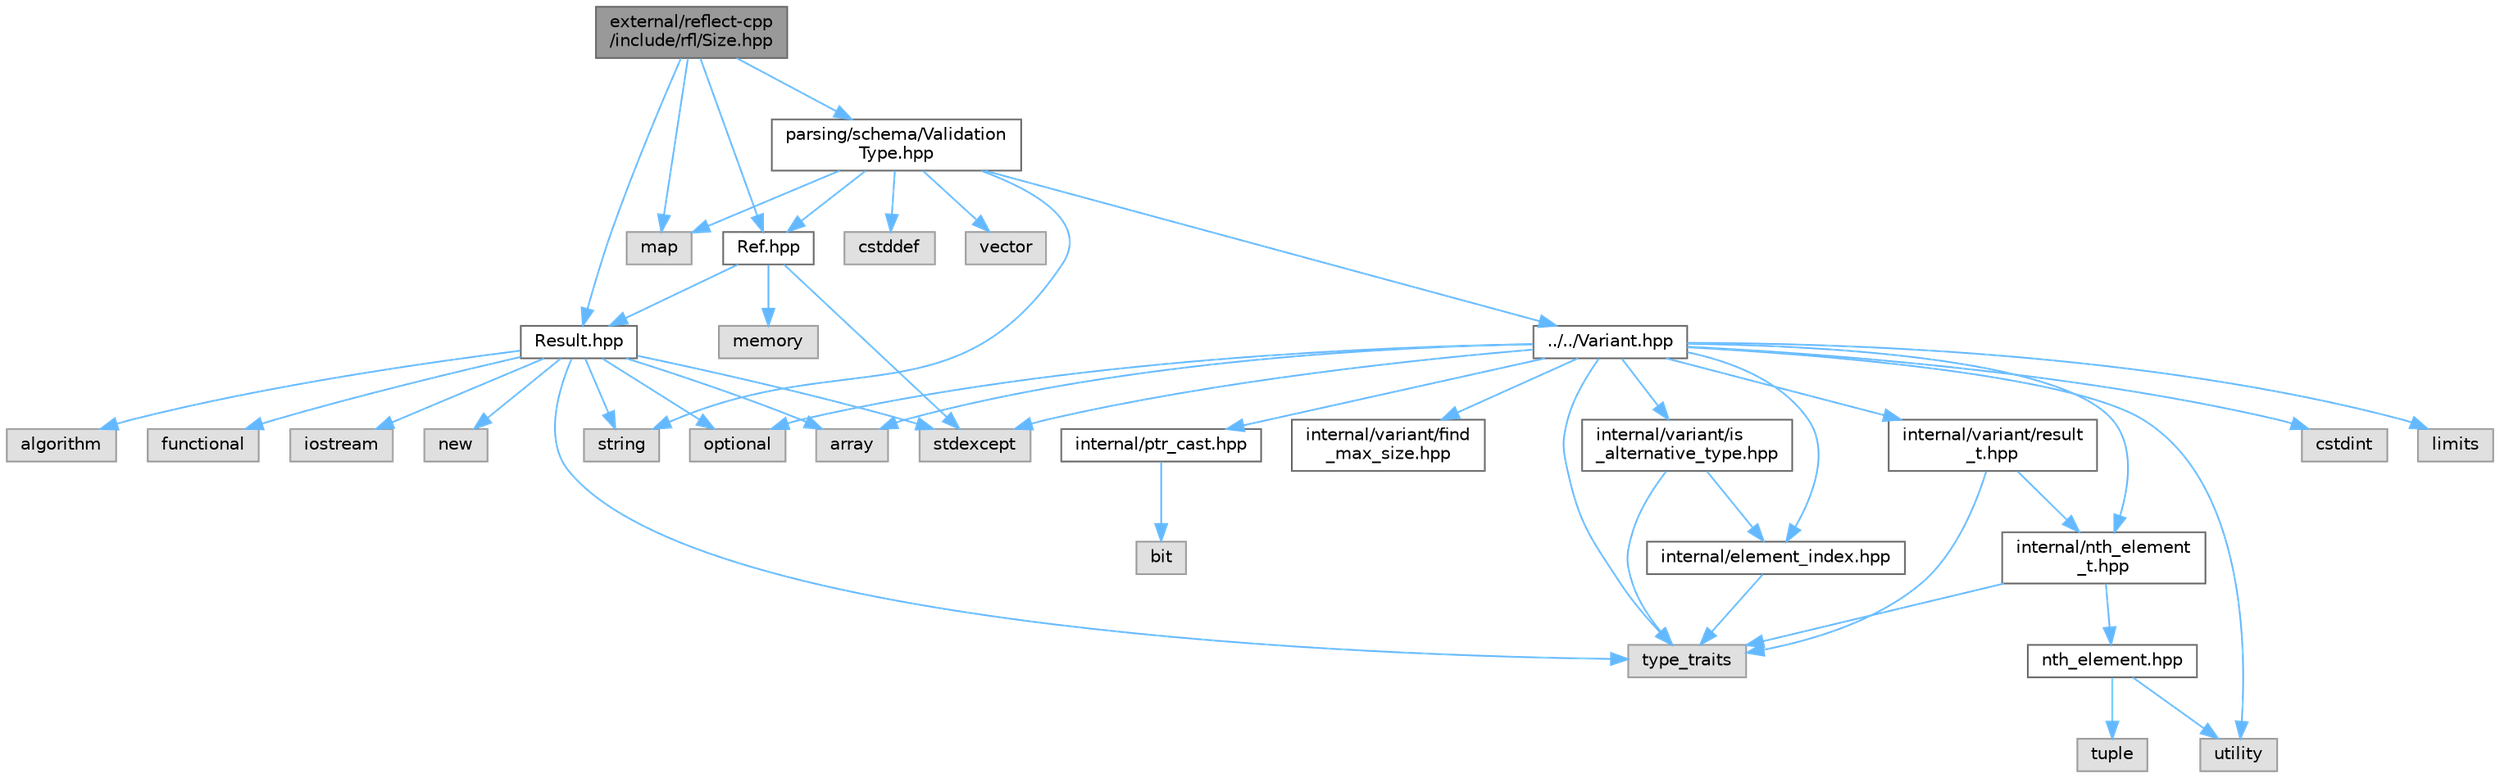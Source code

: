digraph "external/reflect-cpp/include/rfl/Size.hpp"
{
 // LATEX_PDF_SIZE
  bgcolor="transparent";
  edge [fontname=Helvetica,fontsize=10,labelfontname=Helvetica,labelfontsize=10];
  node [fontname=Helvetica,fontsize=10,shape=box,height=0.2,width=0.4];
  Node1 [id="Node000001",label="external/reflect-cpp\l/include/rfl/Size.hpp",height=0.2,width=0.4,color="gray40", fillcolor="grey60", style="filled", fontcolor="black",tooltip=" "];
  Node1 -> Node2 [id="edge1_Node000001_Node000002",color="steelblue1",style="solid",tooltip=" "];
  Node2 [id="Node000002",label="map",height=0.2,width=0.4,color="grey60", fillcolor="#E0E0E0", style="filled",tooltip=" "];
  Node1 -> Node3 [id="edge2_Node000001_Node000003",color="steelblue1",style="solid",tooltip=" "];
  Node3 [id="Node000003",label="Ref.hpp",height=0.2,width=0.4,color="grey40", fillcolor="white", style="filled",URL="$_ref_8hpp.html",tooltip=" "];
  Node3 -> Node4 [id="edge3_Node000003_Node000004",color="steelblue1",style="solid",tooltip=" "];
  Node4 [id="Node000004",label="memory",height=0.2,width=0.4,color="grey60", fillcolor="#E0E0E0", style="filled",tooltip=" "];
  Node3 -> Node5 [id="edge4_Node000003_Node000005",color="steelblue1",style="solid",tooltip=" "];
  Node5 [id="Node000005",label="stdexcept",height=0.2,width=0.4,color="grey60", fillcolor="#E0E0E0", style="filled",tooltip=" "];
  Node3 -> Node6 [id="edge5_Node000003_Node000006",color="steelblue1",style="solid",tooltip=" "];
  Node6 [id="Node000006",label="Result.hpp",height=0.2,width=0.4,color="grey40", fillcolor="white", style="filled",URL="$_result_8hpp.html",tooltip=" "];
  Node6 -> Node7 [id="edge6_Node000006_Node000007",color="steelblue1",style="solid",tooltip=" "];
  Node7 [id="Node000007",label="algorithm",height=0.2,width=0.4,color="grey60", fillcolor="#E0E0E0", style="filled",tooltip=" "];
  Node6 -> Node8 [id="edge7_Node000006_Node000008",color="steelblue1",style="solid",tooltip=" "];
  Node8 [id="Node000008",label="array",height=0.2,width=0.4,color="grey60", fillcolor="#E0E0E0", style="filled",tooltip=" "];
  Node6 -> Node9 [id="edge8_Node000006_Node000009",color="steelblue1",style="solid",tooltip=" "];
  Node9 [id="Node000009",label="functional",height=0.2,width=0.4,color="grey60", fillcolor="#E0E0E0", style="filled",tooltip=" "];
  Node6 -> Node10 [id="edge9_Node000006_Node000010",color="steelblue1",style="solid",tooltip=" "];
  Node10 [id="Node000010",label="iostream",height=0.2,width=0.4,color="grey60", fillcolor="#E0E0E0", style="filled",tooltip=" "];
  Node6 -> Node11 [id="edge10_Node000006_Node000011",color="steelblue1",style="solid",tooltip=" "];
  Node11 [id="Node000011",label="new",height=0.2,width=0.4,color="grey60", fillcolor="#E0E0E0", style="filled",tooltip=" "];
  Node6 -> Node12 [id="edge11_Node000006_Node000012",color="steelblue1",style="solid",tooltip=" "];
  Node12 [id="Node000012",label="optional",height=0.2,width=0.4,color="grey60", fillcolor="#E0E0E0", style="filled",tooltip=" "];
  Node6 -> Node5 [id="edge12_Node000006_Node000005",color="steelblue1",style="solid",tooltip=" "];
  Node6 -> Node13 [id="edge13_Node000006_Node000013",color="steelblue1",style="solid",tooltip=" "];
  Node13 [id="Node000013",label="string",height=0.2,width=0.4,color="grey60", fillcolor="#E0E0E0", style="filled",tooltip=" "];
  Node6 -> Node14 [id="edge14_Node000006_Node000014",color="steelblue1",style="solid",tooltip=" "];
  Node14 [id="Node000014",label="type_traits",height=0.2,width=0.4,color="grey60", fillcolor="#E0E0E0", style="filled",tooltip=" "];
  Node1 -> Node6 [id="edge15_Node000001_Node000006",color="steelblue1",style="solid",tooltip=" "];
  Node1 -> Node15 [id="edge16_Node000001_Node000015",color="steelblue1",style="solid",tooltip=" "];
  Node15 [id="Node000015",label="parsing/schema/Validation\lType.hpp",height=0.2,width=0.4,color="grey40", fillcolor="white", style="filled",URL="$_validation_type_8hpp.html",tooltip=" "];
  Node15 -> Node16 [id="edge17_Node000015_Node000016",color="steelblue1",style="solid",tooltip=" "];
  Node16 [id="Node000016",label="cstddef",height=0.2,width=0.4,color="grey60", fillcolor="#E0E0E0", style="filled",tooltip=" "];
  Node15 -> Node2 [id="edge18_Node000015_Node000002",color="steelblue1",style="solid",tooltip=" "];
  Node15 -> Node13 [id="edge19_Node000015_Node000013",color="steelblue1",style="solid",tooltip=" "];
  Node15 -> Node17 [id="edge20_Node000015_Node000017",color="steelblue1",style="solid",tooltip=" "];
  Node17 [id="Node000017",label="vector",height=0.2,width=0.4,color="grey60", fillcolor="#E0E0E0", style="filled",tooltip=" "];
  Node15 -> Node3 [id="edge21_Node000015_Node000003",color="steelblue1",style="solid",tooltip=" "];
  Node15 -> Node18 [id="edge22_Node000015_Node000018",color="steelblue1",style="solid",tooltip=" "];
  Node18 [id="Node000018",label="../../Variant.hpp",height=0.2,width=0.4,color="grey40", fillcolor="white", style="filled",URL="$_variant_8hpp.html",tooltip=" "];
  Node18 -> Node8 [id="edge23_Node000018_Node000008",color="steelblue1",style="solid",tooltip=" "];
  Node18 -> Node19 [id="edge24_Node000018_Node000019",color="steelblue1",style="solid",tooltip=" "];
  Node19 [id="Node000019",label="cstdint",height=0.2,width=0.4,color="grey60", fillcolor="#E0E0E0", style="filled",tooltip=" "];
  Node18 -> Node20 [id="edge25_Node000018_Node000020",color="steelblue1",style="solid",tooltip=" "];
  Node20 [id="Node000020",label="limits",height=0.2,width=0.4,color="grey60", fillcolor="#E0E0E0", style="filled",tooltip=" "];
  Node18 -> Node12 [id="edge26_Node000018_Node000012",color="steelblue1",style="solid",tooltip=" "];
  Node18 -> Node5 [id="edge27_Node000018_Node000005",color="steelblue1",style="solid",tooltip=" "];
  Node18 -> Node14 [id="edge28_Node000018_Node000014",color="steelblue1",style="solid",tooltip=" "];
  Node18 -> Node21 [id="edge29_Node000018_Node000021",color="steelblue1",style="solid",tooltip=" "];
  Node21 [id="Node000021",label="utility",height=0.2,width=0.4,color="grey60", fillcolor="#E0E0E0", style="filled",tooltip=" "];
  Node18 -> Node22 [id="edge30_Node000018_Node000022",color="steelblue1",style="solid",tooltip=" "];
  Node22 [id="Node000022",label="internal/element_index.hpp",height=0.2,width=0.4,color="grey40", fillcolor="white", style="filled",URL="$element__index_8hpp.html",tooltip=" "];
  Node22 -> Node14 [id="edge31_Node000022_Node000014",color="steelblue1",style="solid",tooltip=" "];
  Node18 -> Node23 [id="edge32_Node000018_Node000023",color="steelblue1",style="solid",tooltip=" "];
  Node23 [id="Node000023",label="internal/nth_element\l_t.hpp",height=0.2,width=0.4,color="grey40", fillcolor="white", style="filled",URL="$nth__element__t_8hpp.html",tooltip=" "];
  Node23 -> Node14 [id="edge33_Node000023_Node000014",color="steelblue1",style="solid",tooltip=" "];
  Node23 -> Node24 [id="edge34_Node000023_Node000024",color="steelblue1",style="solid",tooltip=" "];
  Node24 [id="Node000024",label="nth_element.hpp",height=0.2,width=0.4,color="grey40", fillcolor="white", style="filled",URL="$nth__element_8hpp.html",tooltip=" "];
  Node24 -> Node25 [id="edge35_Node000024_Node000025",color="steelblue1",style="solid",tooltip=" "];
  Node25 [id="Node000025",label="tuple",height=0.2,width=0.4,color="grey60", fillcolor="#E0E0E0", style="filled",tooltip=" "];
  Node24 -> Node21 [id="edge36_Node000024_Node000021",color="steelblue1",style="solid",tooltip=" "];
  Node18 -> Node26 [id="edge37_Node000018_Node000026",color="steelblue1",style="solid",tooltip=" "];
  Node26 [id="Node000026",label="internal/variant/find\l_max_size.hpp",height=0.2,width=0.4,color="grey40", fillcolor="white", style="filled",URL="$find__max__size_8hpp.html",tooltip=" "];
  Node18 -> Node27 [id="edge38_Node000018_Node000027",color="steelblue1",style="solid",tooltip=" "];
  Node27 [id="Node000027",label="internal/variant/is\l_alternative_type.hpp",height=0.2,width=0.4,color="grey40", fillcolor="white", style="filled",URL="$is__alternative__type_8hpp.html",tooltip=" "];
  Node27 -> Node14 [id="edge39_Node000027_Node000014",color="steelblue1",style="solid",tooltip=" "];
  Node27 -> Node22 [id="edge40_Node000027_Node000022",color="steelblue1",style="solid",tooltip=" "];
  Node18 -> Node28 [id="edge41_Node000018_Node000028",color="steelblue1",style="solid",tooltip=" "];
  Node28 [id="Node000028",label="internal/variant/result\l_t.hpp",height=0.2,width=0.4,color="grey40", fillcolor="white", style="filled",URL="$result__t_8hpp.html",tooltip=" "];
  Node28 -> Node14 [id="edge42_Node000028_Node000014",color="steelblue1",style="solid",tooltip=" "];
  Node28 -> Node23 [id="edge43_Node000028_Node000023",color="steelblue1",style="solid",tooltip=" "];
  Node18 -> Node29 [id="edge44_Node000018_Node000029",color="steelblue1",style="solid",tooltip=" "];
  Node29 [id="Node000029",label="internal/ptr_cast.hpp",height=0.2,width=0.4,color="grey40", fillcolor="white", style="filled",URL="$ptr__cast_8hpp.html",tooltip=" "];
  Node29 -> Node30 [id="edge45_Node000029_Node000030",color="steelblue1",style="solid",tooltip=" "];
  Node30 [id="Node000030",label="bit",height=0.2,width=0.4,color="grey60", fillcolor="#E0E0E0", style="filled",tooltip=" "];
}
